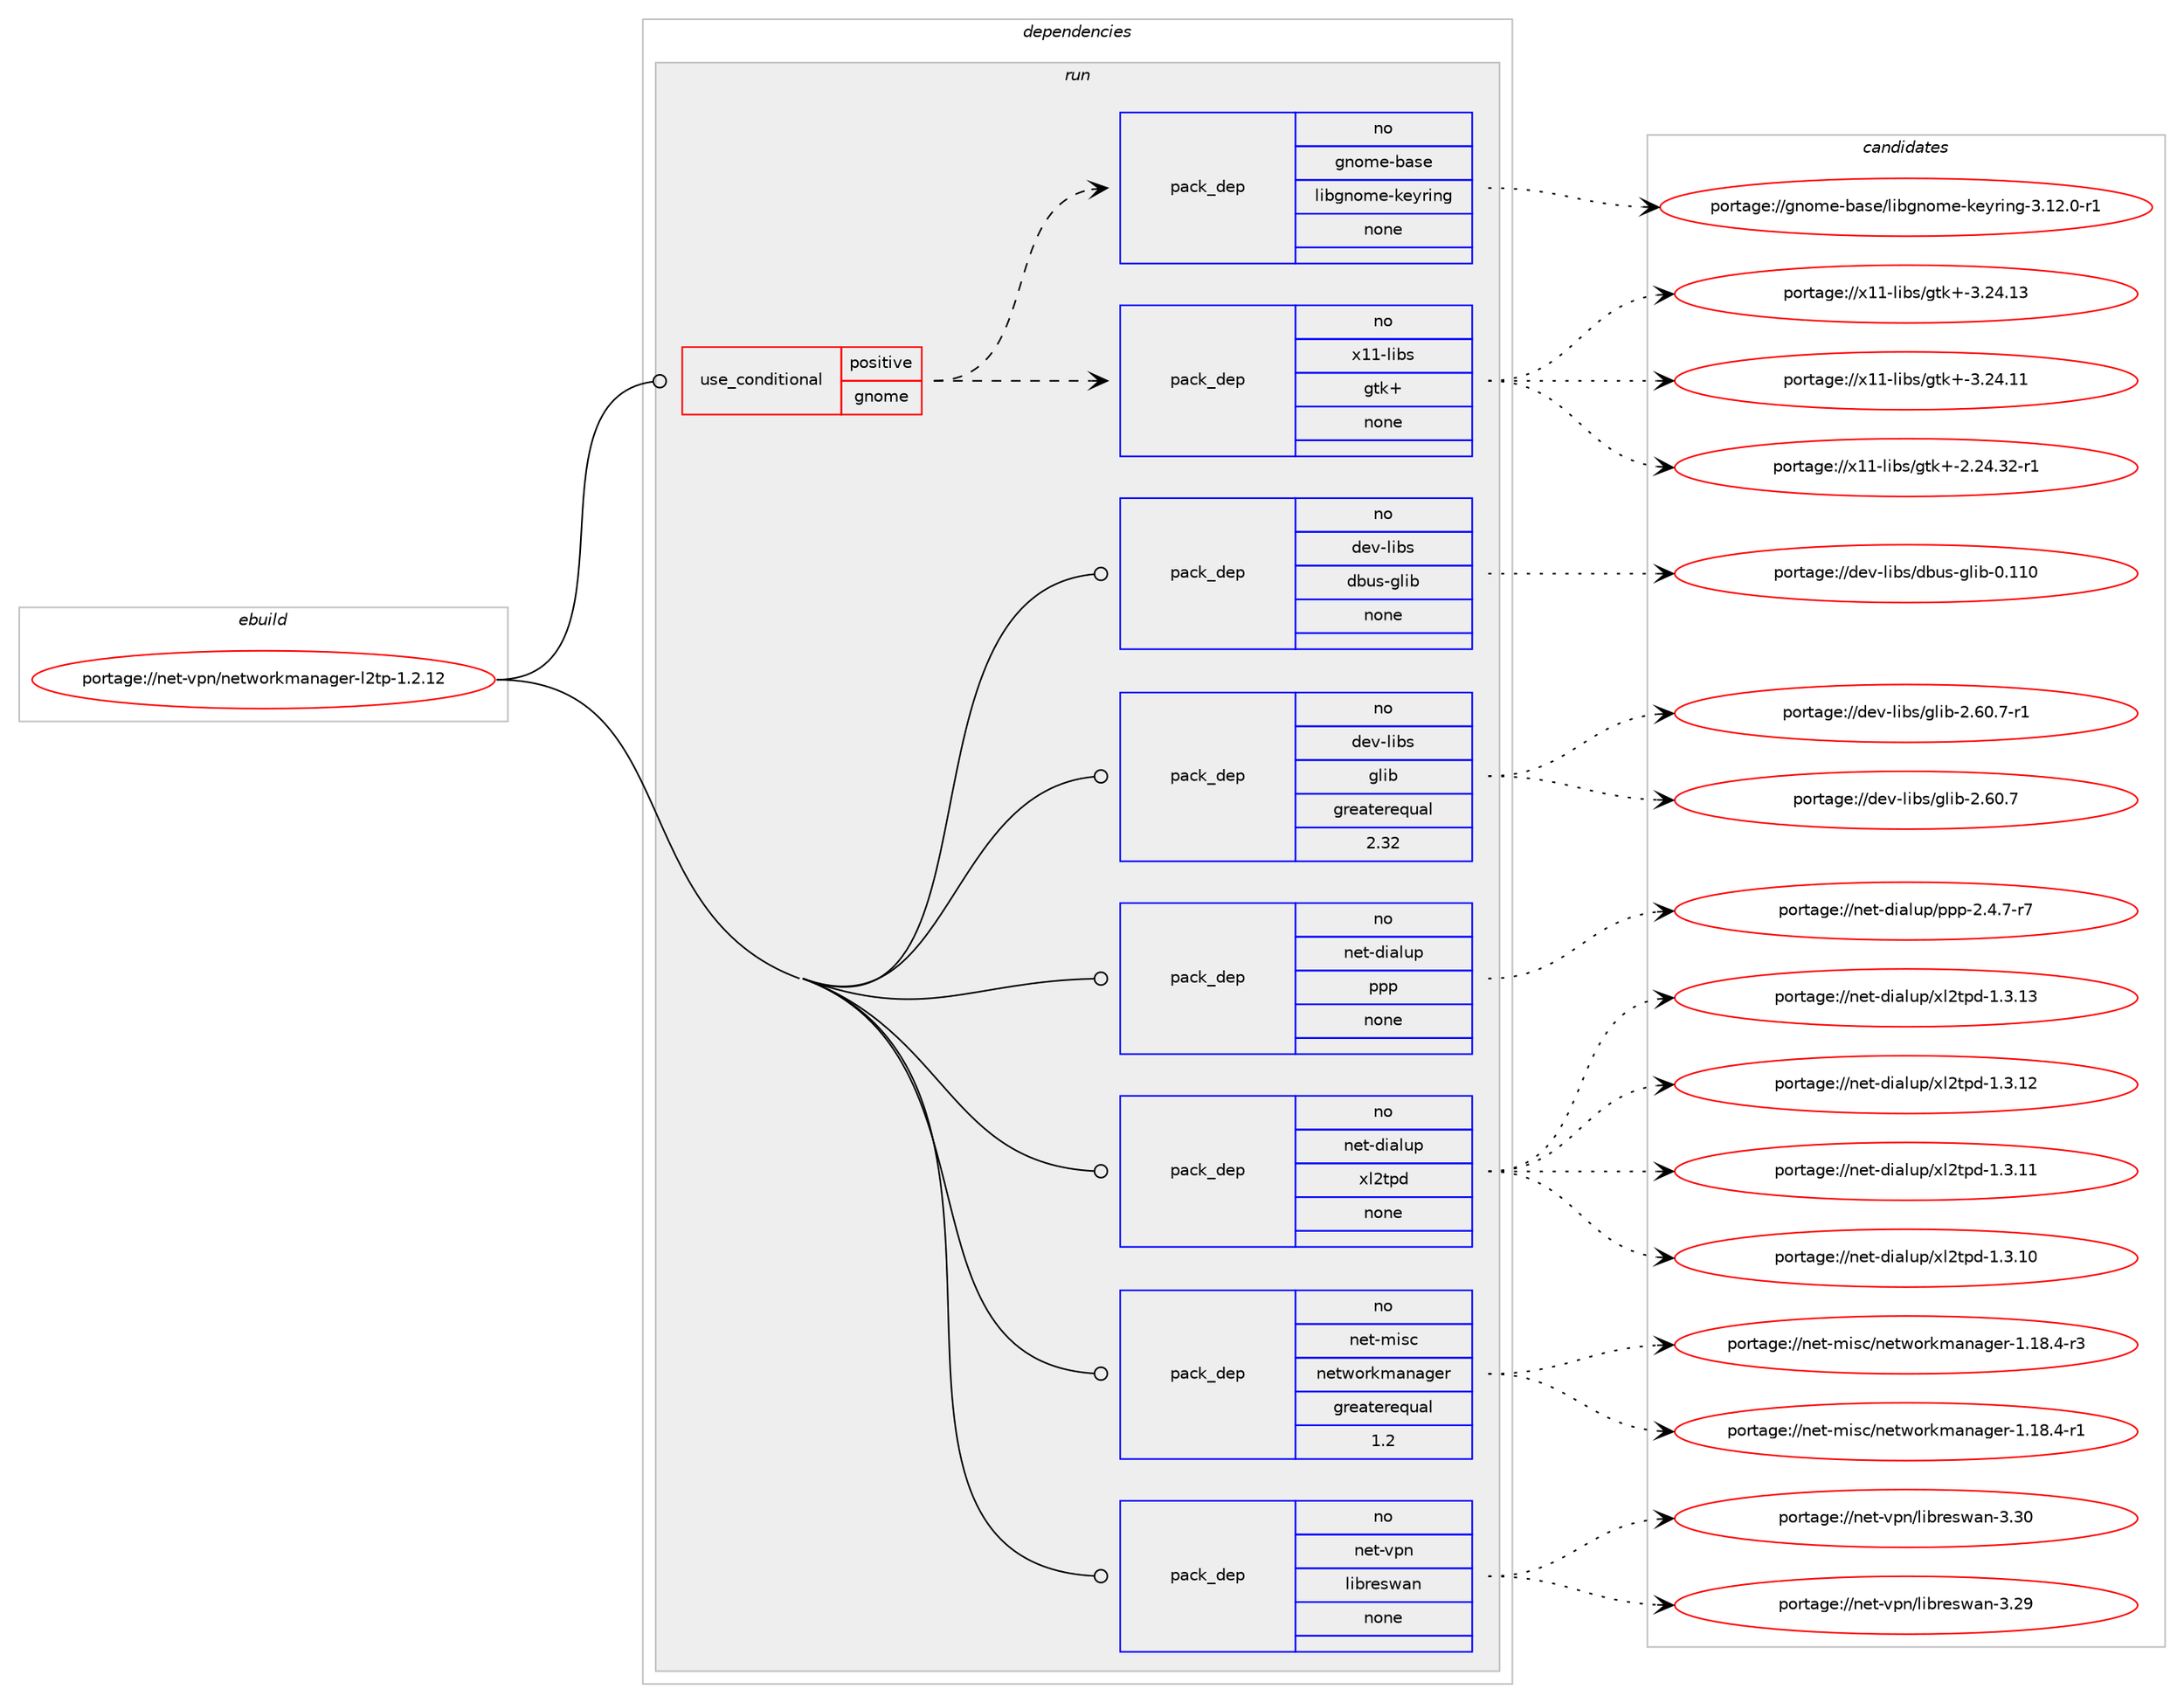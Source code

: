 digraph prolog {

# *************
# Graph options
# *************

newrank=true;
concentrate=true;
compound=true;
graph [rankdir=LR,fontname=Helvetica,fontsize=10,ranksep=1.5];#, ranksep=2.5, nodesep=0.2];
edge  [arrowhead=vee];
node  [fontname=Helvetica,fontsize=10];

# **********
# The ebuild
# **********

subgraph cluster_leftcol {
color=gray;
rank=same;
label=<<i>ebuild</i>>;
id [label="portage://net-vpn/networkmanager-l2tp-1.2.12", color=red, width=4, href="../net-vpn/networkmanager-l2tp-1.2.12.svg"];
}

# ****************
# The dependencies
# ****************

subgraph cluster_midcol {
color=gray;
label=<<i>dependencies</i>>;
subgraph cluster_compile {
fillcolor="#eeeeee";
style=filled;
label=<<i>compile</i>>;
}
subgraph cluster_compileandrun {
fillcolor="#eeeeee";
style=filled;
label=<<i>compile and run</i>>;
}
subgraph cluster_run {
fillcolor="#eeeeee";
style=filled;
label=<<i>run</i>>;
subgraph cond22427 {
dependency112314 [label=<<TABLE BORDER="0" CELLBORDER="1" CELLSPACING="0" CELLPADDING="4"><TR><TD ROWSPAN="3" CELLPADDING="10">use_conditional</TD></TR><TR><TD>positive</TD></TR><TR><TD>gnome</TD></TR></TABLE>>, shape=none, color=red];
subgraph pack88027 {
dependency112315 [label=<<TABLE BORDER="0" CELLBORDER="1" CELLSPACING="0" CELLPADDING="4" WIDTH="220"><TR><TD ROWSPAN="6" CELLPADDING="30">pack_dep</TD></TR><TR><TD WIDTH="110">no</TD></TR><TR><TD>x11-libs</TD></TR><TR><TD>gtk+</TD></TR><TR><TD>none</TD></TR><TR><TD></TD></TR></TABLE>>, shape=none, color=blue];
}
dependency112314:e -> dependency112315:w [weight=20,style="dashed",arrowhead="vee"];
subgraph pack88028 {
dependency112316 [label=<<TABLE BORDER="0" CELLBORDER="1" CELLSPACING="0" CELLPADDING="4" WIDTH="220"><TR><TD ROWSPAN="6" CELLPADDING="30">pack_dep</TD></TR><TR><TD WIDTH="110">no</TD></TR><TR><TD>gnome-base</TD></TR><TR><TD>libgnome-keyring</TD></TR><TR><TD>none</TD></TR><TR><TD></TD></TR></TABLE>>, shape=none, color=blue];
}
dependency112314:e -> dependency112316:w [weight=20,style="dashed",arrowhead="vee"];
}
id:e -> dependency112314:w [weight=20,style="solid",arrowhead="odot"];
subgraph pack88029 {
dependency112317 [label=<<TABLE BORDER="0" CELLBORDER="1" CELLSPACING="0" CELLPADDING="4" WIDTH="220"><TR><TD ROWSPAN="6" CELLPADDING="30">pack_dep</TD></TR><TR><TD WIDTH="110">no</TD></TR><TR><TD>dev-libs</TD></TR><TR><TD>dbus-glib</TD></TR><TR><TD>none</TD></TR><TR><TD></TD></TR></TABLE>>, shape=none, color=blue];
}
id:e -> dependency112317:w [weight=20,style="solid",arrowhead="odot"];
subgraph pack88030 {
dependency112318 [label=<<TABLE BORDER="0" CELLBORDER="1" CELLSPACING="0" CELLPADDING="4" WIDTH="220"><TR><TD ROWSPAN="6" CELLPADDING="30">pack_dep</TD></TR><TR><TD WIDTH="110">no</TD></TR><TR><TD>dev-libs</TD></TR><TR><TD>glib</TD></TR><TR><TD>greaterequal</TD></TR><TR><TD>2.32</TD></TR></TABLE>>, shape=none, color=blue];
}
id:e -> dependency112318:w [weight=20,style="solid",arrowhead="odot"];
subgraph pack88031 {
dependency112319 [label=<<TABLE BORDER="0" CELLBORDER="1" CELLSPACING="0" CELLPADDING="4" WIDTH="220"><TR><TD ROWSPAN="6" CELLPADDING="30">pack_dep</TD></TR><TR><TD WIDTH="110">no</TD></TR><TR><TD>net-dialup</TD></TR><TR><TD>ppp</TD></TR><TR><TD>none</TD></TR><TR><TD></TD></TR></TABLE>>, shape=none, color=blue];
}
id:e -> dependency112319:w [weight=20,style="solid",arrowhead="odot"];
subgraph pack88032 {
dependency112320 [label=<<TABLE BORDER="0" CELLBORDER="1" CELLSPACING="0" CELLPADDING="4" WIDTH="220"><TR><TD ROWSPAN="6" CELLPADDING="30">pack_dep</TD></TR><TR><TD WIDTH="110">no</TD></TR><TR><TD>net-dialup</TD></TR><TR><TD>xl2tpd</TD></TR><TR><TD>none</TD></TR><TR><TD></TD></TR></TABLE>>, shape=none, color=blue];
}
id:e -> dependency112320:w [weight=20,style="solid",arrowhead="odot"];
subgraph pack88033 {
dependency112321 [label=<<TABLE BORDER="0" CELLBORDER="1" CELLSPACING="0" CELLPADDING="4" WIDTH="220"><TR><TD ROWSPAN="6" CELLPADDING="30">pack_dep</TD></TR><TR><TD WIDTH="110">no</TD></TR><TR><TD>net-misc</TD></TR><TR><TD>networkmanager</TD></TR><TR><TD>greaterequal</TD></TR><TR><TD>1.2</TD></TR></TABLE>>, shape=none, color=blue];
}
id:e -> dependency112321:w [weight=20,style="solid",arrowhead="odot"];
subgraph pack88034 {
dependency112322 [label=<<TABLE BORDER="0" CELLBORDER="1" CELLSPACING="0" CELLPADDING="4" WIDTH="220"><TR><TD ROWSPAN="6" CELLPADDING="30">pack_dep</TD></TR><TR><TD WIDTH="110">no</TD></TR><TR><TD>net-vpn</TD></TR><TR><TD>libreswan</TD></TR><TR><TD>none</TD></TR><TR><TD></TD></TR></TABLE>>, shape=none, color=blue];
}
id:e -> dependency112322:w [weight=20,style="solid",arrowhead="odot"];
}
}

# **************
# The candidates
# **************

subgraph cluster_choices {
rank=same;
color=gray;
label=<<i>candidates</i>>;

subgraph choice88027 {
color=black;
nodesep=1;
choice1204949451081059811547103116107434551465052464951 [label="portage://x11-libs/gtk+-3.24.13", color=red, width=4,href="../x11-libs/gtk+-3.24.13.svg"];
choice1204949451081059811547103116107434551465052464949 [label="portage://x11-libs/gtk+-3.24.11", color=red, width=4,href="../x11-libs/gtk+-3.24.11.svg"];
choice12049494510810598115471031161074345504650524651504511449 [label="portage://x11-libs/gtk+-2.24.32-r1", color=red, width=4,href="../x11-libs/gtk+-2.24.32-r1.svg"];
dependency112315:e -> choice1204949451081059811547103116107434551465052464951:w [style=dotted,weight="100"];
dependency112315:e -> choice1204949451081059811547103116107434551465052464949:w [style=dotted,weight="100"];
dependency112315:e -> choice12049494510810598115471031161074345504650524651504511449:w [style=dotted,weight="100"];
}
subgraph choice88028 {
color=black;
nodesep=1;
choice103110111109101459897115101471081059810311011110910145107101121114105110103455146495046484511449 [label="portage://gnome-base/libgnome-keyring-3.12.0-r1", color=red, width=4,href="../gnome-base/libgnome-keyring-3.12.0-r1.svg"];
dependency112316:e -> choice103110111109101459897115101471081059810311011110910145107101121114105110103455146495046484511449:w [style=dotted,weight="100"];
}
subgraph choice88029 {
color=black;
nodesep=1;
choice100101118451081059811547100981171154510310810598454846494948 [label="portage://dev-libs/dbus-glib-0.110", color=red, width=4,href="../dev-libs/dbus-glib-0.110.svg"];
dependency112317:e -> choice100101118451081059811547100981171154510310810598454846494948:w [style=dotted,weight="100"];
}
subgraph choice88030 {
color=black;
nodesep=1;
choice10010111845108105981154710310810598455046544846554511449 [label="portage://dev-libs/glib-2.60.7-r1", color=red, width=4,href="../dev-libs/glib-2.60.7-r1.svg"];
choice1001011184510810598115471031081059845504654484655 [label="portage://dev-libs/glib-2.60.7", color=red, width=4,href="../dev-libs/glib-2.60.7.svg"];
dependency112318:e -> choice10010111845108105981154710310810598455046544846554511449:w [style=dotted,weight="100"];
dependency112318:e -> choice1001011184510810598115471031081059845504654484655:w [style=dotted,weight="100"];
}
subgraph choice88031 {
color=black;
nodesep=1;
choice1101011164510010597108117112471121121124550465246554511455 [label="portage://net-dialup/ppp-2.4.7-r7", color=red, width=4,href="../net-dialup/ppp-2.4.7-r7.svg"];
dependency112319:e -> choice1101011164510010597108117112471121121124550465246554511455:w [style=dotted,weight="100"];
}
subgraph choice88032 {
color=black;
nodesep=1;
choice1101011164510010597108117112471201085011611210045494651464951 [label="portage://net-dialup/xl2tpd-1.3.13", color=red, width=4,href="../net-dialup/xl2tpd-1.3.13.svg"];
choice1101011164510010597108117112471201085011611210045494651464950 [label="portage://net-dialup/xl2tpd-1.3.12", color=red, width=4,href="../net-dialup/xl2tpd-1.3.12.svg"];
choice1101011164510010597108117112471201085011611210045494651464949 [label="portage://net-dialup/xl2tpd-1.3.11", color=red, width=4,href="../net-dialup/xl2tpd-1.3.11.svg"];
choice1101011164510010597108117112471201085011611210045494651464948 [label="portage://net-dialup/xl2tpd-1.3.10", color=red, width=4,href="../net-dialup/xl2tpd-1.3.10.svg"];
dependency112320:e -> choice1101011164510010597108117112471201085011611210045494651464951:w [style=dotted,weight="100"];
dependency112320:e -> choice1101011164510010597108117112471201085011611210045494651464950:w [style=dotted,weight="100"];
dependency112320:e -> choice1101011164510010597108117112471201085011611210045494651464949:w [style=dotted,weight="100"];
dependency112320:e -> choice1101011164510010597108117112471201085011611210045494651464948:w [style=dotted,weight="100"];
}
subgraph choice88033 {
color=black;
nodesep=1;
choice1101011164510910511599471101011161191111141071099711097103101114454946495646524511451 [label="portage://net-misc/networkmanager-1.18.4-r3", color=red, width=4,href="../net-misc/networkmanager-1.18.4-r3.svg"];
choice1101011164510910511599471101011161191111141071099711097103101114454946495646524511449 [label="portage://net-misc/networkmanager-1.18.4-r1", color=red, width=4,href="../net-misc/networkmanager-1.18.4-r1.svg"];
dependency112321:e -> choice1101011164510910511599471101011161191111141071099711097103101114454946495646524511451:w [style=dotted,weight="100"];
dependency112321:e -> choice1101011164510910511599471101011161191111141071099711097103101114454946495646524511449:w [style=dotted,weight="100"];
}
subgraph choice88034 {
color=black;
nodesep=1;
choice110101116451181121104710810598114101115119971104551465148 [label="portage://net-vpn/libreswan-3.30", color=red, width=4,href="../net-vpn/libreswan-3.30.svg"];
choice110101116451181121104710810598114101115119971104551465057 [label="portage://net-vpn/libreswan-3.29", color=red, width=4,href="../net-vpn/libreswan-3.29.svg"];
dependency112322:e -> choice110101116451181121104710810598114101115119971104551465148:w [style=dotted,weight="100"];
dependency112322:e -> choice110101116451181121104710810598114101115119971104551465057:w [style=dotted,weight="100"];
}
}

}
